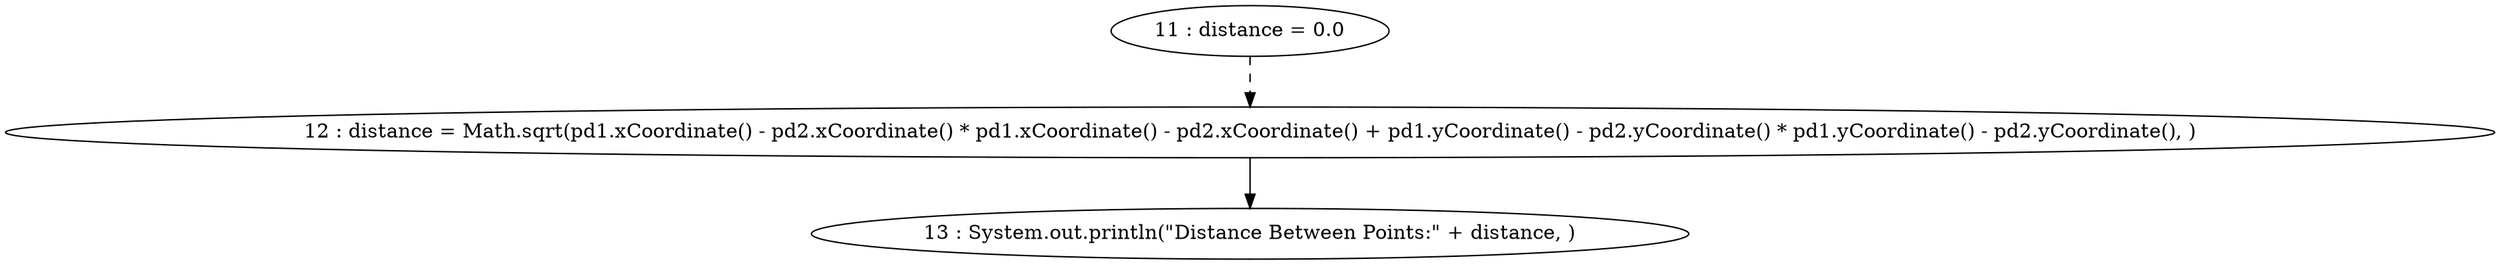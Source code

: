 digraph G {
"11 : distance = 0.0"
"11 : distance = 0.0" -> "12 : distance = Math.sqrt(pd1.xCoordinate() - pd2.xCoordinate() * pd1.xCoordinate() - pd2.xCoordinate() + pd1.yCoordinate() - pd2.yCoordinate() * pd1.yCoordinate() - pd2.yCoordinate(), )" [style=dashed]
"12 : distance = Math.sqrt(pd1.xCoordinate() - pd2.xCoordinate() * pd1.xCoordinate() - pd2.xCoordinate() + pd1.yCoordinate() - pd2.yCoordinate() * pd1.yCoordinate() - pd2.yCoordinate(), )"
"12 : distance = Math.sqrt(pd1.xCoordinate() - pd2.xCoordinate() * pd1.xCoordinate() - pd2.xCoordinate() + pd1.yCoordinate() - pd2.yCoordinate() * pd1.yCoordinate() - pd2.yCoordinate(), )" -> "13 : System.out.println(\"Distance Between Points:\" + distance, )"
"13 : System.out.println(\"Distance Between Points:\" + distance, )"
}